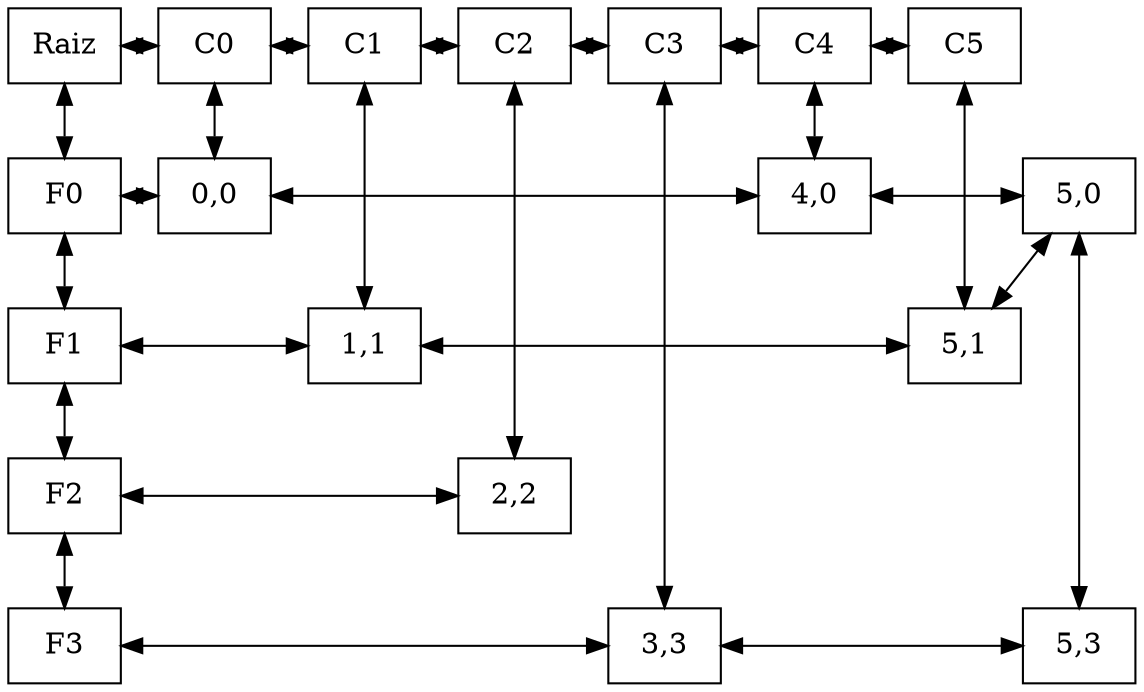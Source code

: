 digraph MatrizCapa{ 
 node[shape=box] 
 rankdir=UD;
{rank=same; 
nodo00[label="Raiz" ,group=0]; 
nodo10[label="C0" ,group=1]; 
nodo20[label="C1" ,group=2]; 
nodo30[label="C2" ,group=3]; 
nodo40[label="C3" ,group=4]; 
nodo50[label="C4" ,group=5]; 
nodo60[label="C5" ,group=6]; 
} 
{rank=same; 
nodo01[label="F0" ,group=0]; 
nodo11[label="0,0" ,group=1]; 
nodo51[label="4,0" ,group=5]; 
nodo61[label="5,0" ,group=6]; 
} 
{rank=same; 
nodo02[label="F1" ,group=0]; 
nodo22[label="1,1" ,group=2]; 
nodo62[label="5,1" ,group=6]; 
} 
{rank=same; 
nodo03[label="F2" ,group=0]; 
nodo33[label="2,2" ,group=3]; 
} 
{rank=same; 
nodo04[label="F3" ,group=0]; 
nodo44[label="3,3" ,group=4]; 
nodo64[label="5,3" ,group=6]; 
} 
nodo00 -> nodo10 [dir=both];
nodo10 -> nodo20 [dir=both];
nodo20 -> nodo30 [dir=both];
nodo30 -> nodo40 [dir=both];
nodo40 -> nodo50 [dir=both];
nodo50 -> nodo60 [dir=both];
nodo01 -> nodo11 [dir=both];
nodo11 -> nodo51 [dir=both];
nodo51 -> nodo61 [dir=both];
nodo02 -> nodo22 [dir=both];
nodo22 -> nodo62 [dir=both];
nodo03 -> nodo33 [dir=both];
nodo04 -> nodo44 [dir=both];
nodo44 -> nodo64 [dir=both];
nodo00 -> nodo01 [dir=both];
nodo01 -> nodo02 [dir=both];
nodo02 -> nodo03 [dir=both];
nodo03 -> nodo04 [dir=both];
nodo10 -> nodo11 [dir=both];
nodo20 -> nodo22 [dir=both];
nodo30 -> nodo33 [dir=both];
nodo40 -> nodo44 [dir=both];
nodo50 -> nodo51 [dir=both];
nodo60 -> nodo62 [dir=both];
nodo62 -> nodo61 [dir=both];
nodo61 -> nodo64 [dir=both];
} 

